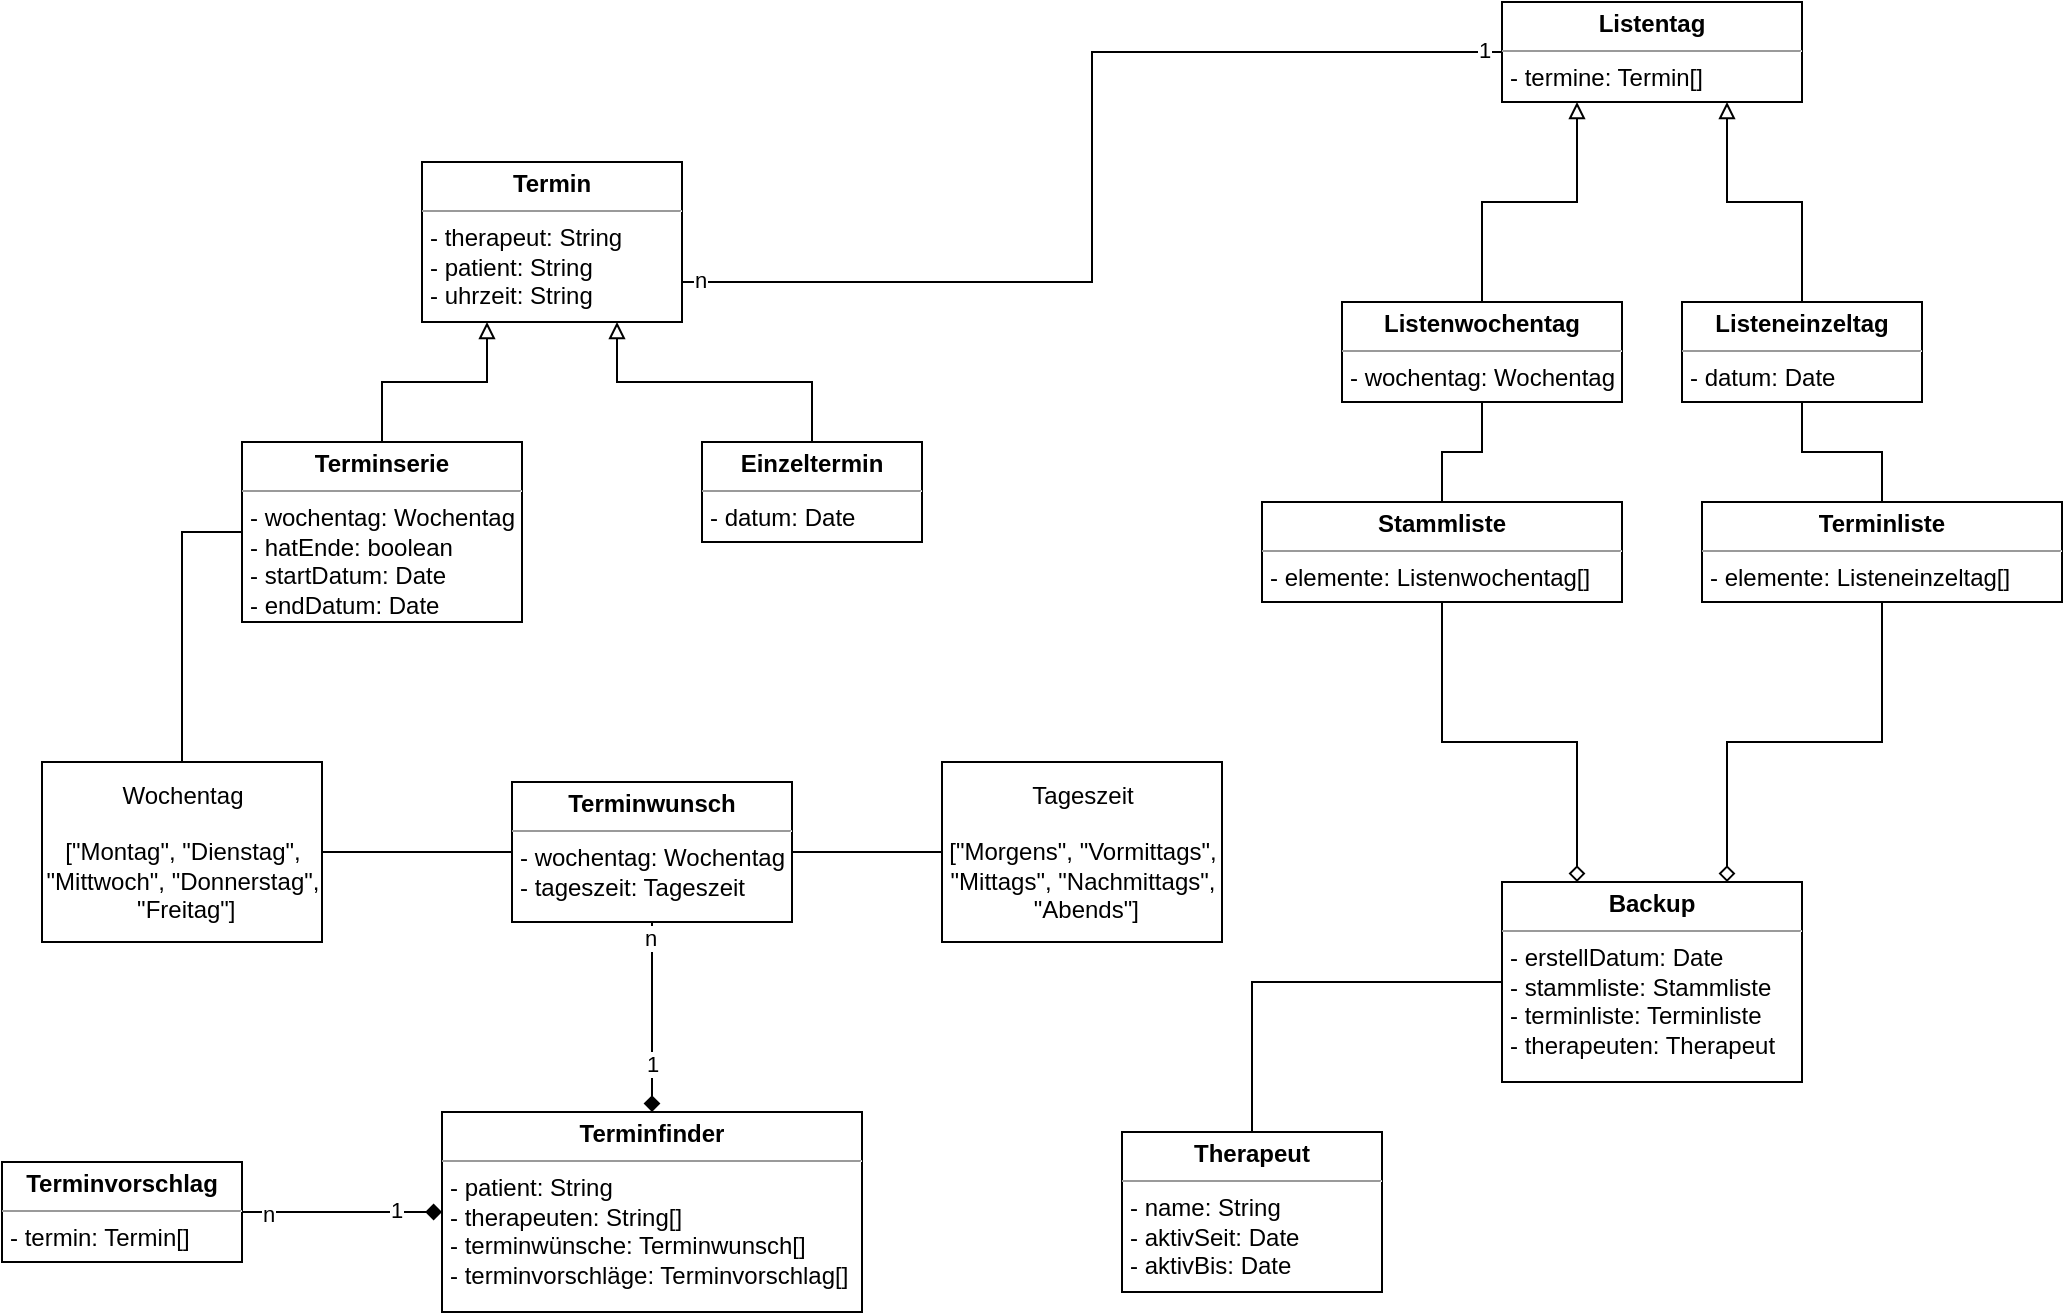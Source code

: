 <mxfile version="16.4.7" type="device"><diagram id="5_IC30oNy4ajmuIAjbog" name="Page-1"><mxGraphModel dx="1422" dy="762" grid="1" gridSize="10" guides="1" tooltips="1" connect="1" arrows="1" fold="1" page="1" pageScale="1" pageWidth="1169" pageHeight="827" math="0" shadow="0"><root><mxCell id="0"/><mxCell id="1" parent="0"/><mxCell id="iJ35UKWqu97u2thRW8kP-34" style="edgeStyle=orthogonalEdgeStyle;rounded=0;orthogonalLoop=1;jettySize=auto;html=1;exitX=1;exitY=0.5;exitDx=0;exitDy=0;entryX=0;entryY=0.5;entryDx=0;entryDy=0;endArrow=none;endFill=0;" parent="1" source="iJ35UKWqu97u2thRW8kP-9" target="iJ35UKWqu97u2thRW8kP-33" edge="1"><mxGeometry relative="1" as="geometry"/></mxCell><mxCell id="iJ35UKWqu97u2thRW8kP-9" value="Wochentag&lt;br&gt;&lt;br&gt;[&quot;Montag&quot;, &quot;Dienstag&quot;, &lt;br&gt;&quot;Mittwoch&quot;, &quot;Donnerstag&quot;,&lt;br&gt;&amp;nbsp;&quot;Freitag&quot;]" style="html=1;align=center;verticalAlign=middle;rounded=0;absoluteArcSize=1;arcSize=10;dashed=0;" parent="1" vertex="1"><mxGeometry x="30" y="470" width="140" height="90" as="geometry"/></mxCell><mxCell id="iJ35UKWqu97u2thRW8kP-30" style="edgeStyle=orthogonalEdgeStyle;rounded=0;orthogonalLoop=1;jettySize=auto;html=1;exitX=0.25;exitY=1;exitDx=0;exitDy=0;entryX=0.5;entryY=0;entryDx=0;entryDy=0;endArrow=none;endFill=0;startArrow=block;startFill=0;" parent="1" source="iJ35UKWqu97u2thRW8kP-11" target="iJ35UKWqu97u2thRW8kP-27" edge="1"><mxGeometry relative="1" as="geometry"/></mxCell><mxCell id="iJ35UKWqu97u2thRW8kP-31" style="edgeStyle=orthogonalEdgeStyle;rounded=0;orthogonalLoop=1;jettySize=auto;html=1;exitX=0.75;exitY=1;exitDx=0;exitDy=0;entryX=0.5;entryY=0;entryDx=0;entryDy=0;endArrow=none;endFill=0;startArrow=block;startFill=0;" parent="1" source="iJ35UKWqu97u2thRW8kP-11" target="iJ35UKWqu97u2thRW8kP-26" edge="1"><mxGeometry relative="1" as="geometry"/></mxCell><mxCell id="iJ35UKWqu97u2thRW8kP-57" style="edgeStyle=orthogonalEdgeStyle;rounded=0;orthogonalLoop=1;jettySize=auto;html=1;exitX=1;exitY=0.75;exitDx=0;exitDy=0;startArrow=none;startFill=0;endArrow=none;endFill=0;entryX=0;entryY=0.5;entryDx=0;entryDy=0;" parent="1" source="iJ35UKWqu97u2thRW8kP-11" target="iJ35UKWqu97u2thRW8kP-45" edge="1"><mxGeometry relative="1" as="geometry"><mxPoint x="570" y="190" as="targetPoint"/></mxGeometry></mxCell><mxCell id="iJ35UKWqu97u2thRW8kP-58" value="1" style="edgeLabel;html=1;align=center;verticalAlign=middle;resizable=0;points=[];" parent="iJ35UKWqu97u2thRW8kP-57" vertex="1" connectable="0"><mxGeometry x="0.964" y="1" relative="1" as="geometry"><mxPoint as="offset"/></mxGeometry></mxCell><mxCell id="iJ35UKWqu97u2thRW8kP-59" value="n" style="edgeLabel;html=1;align=center;verticalAlign=middle;resizable=0;points=[];" parent="iJ35UKWqu97u2thRW8kP-57" vertex="1" connectable="0"><mxGeometry x="-0.968" y="1" relative="1" as="geometry"><mxPoint as="offset"/></mxGeometry></mxCell><mxCell id="iJ35UKWqu97u2thRW8kP-11" value="&lt;p style=&quot;margin: 0px ; margin-top: 4px ; text-align: center&quot;&gt;&lt;b&gt;Termin&lt;/b&gt;&lt;/p&gt;&lt;hr size=&quot;1&quot;&gt;&lt;p style=&quot;margin: 0px ; margin-left: 4px&quot;&gt;- therapeut: String&lt;/p&gt;&lt;p style=&quot;margin: 0px ; margin-left: 4px&quot;&gt;- patient: String&lt;/p&gt;&lt;p style=&quot;margin: 0px ; margin-left: 4px&quot;&gt;- uhrzeit: String&lt;/p&gt;&lt;p style=&quot;margin: 0px ; margin-left: 4px&quot;&gt;&lt;br&gt;&lt;/p&gt;" style="verticalAlign=top;align=left;overflow=fill;fontSize=12;fontFamily=Helvetica;html=1;" parent="1" vertex="1"><mxGeometry x="220" y="170" width="130" height="80" as="geometry"/></mxCell><mxCell id="iJ35UKWqu97u2thRW8kP-13" value="&lt;p style=&quot;margin: 0px ; margin-top: 4px ; text-align: center&quot;&gt;&lt;b&gt;Therapeut&lt;/b&gt;&lt;/p&gt;&lt;hr size=&quot;1&quot;&gt;&lt;p style=&quot;margin: 0px ; margin-left: 4px&quot;&gt;- name: String&lt;/p&gt;&lt;p style=&quot;margin: 0px ; margin-left: 4px&quot;&gt;- aktivSeit: Date&lt;/p&gt;&lt;p style=&quot;margin: 0px ; margin-left: 4px&quot;&gt;- aktivBis: Date&lt;/p&gt;&lt;p style=&quot;margin: 0px ; margin-left: 4px&quot;&gt;&lt;br&gt;&lt;/p&gt;" style="verticalAlign=top;align=left;overflow=fill;fontSize=12;fontFamily=Helvetica;html=1;" parent="1" vertex="1"><mxGeometry x="570" y="655" width="130" height="80" as="geometry"/></mxCell><mxCell id="iJ35UKWqu97u2thRW8kP-26" value="&lt;p style=&quot;margin: 0px ; margin-top: 4px ; text-align: center&quot;&gt;&lt;b&gt;Einzeltermin&lt;/b&gt;&lt;/p&gt;&lt;hr size=&quot;1&quot;&gt;&lt;p style=&quot;margin: 0px ; margin-left: 4px&quot;&gt;&lt;span&gt;- datum: Date&lt;/span&gt;&lt;br&gt;&lt;/p&gt;&lt;p style=&quot;margin: 0px ; margin-left: 4px&quot;&gt;&lt;br&gt;&lt;/p&gt;" style="verticalAlign=top;align=left;overflow=fill;fontSize=12;fontFamily=Helvetica;html=1;" parent="1" vertex="1"><mxGeometry x="360" y="310" width="110" height="50" as="geometry"/></mxCell><mxCell id="iJ35UKWqu97u2thRW8kP-32" style="edgeStyle=orthogonalEdgeStyle;rounded=0;orthogonalLoop=1;jettySize=auto;html=1;exitX=0;exitY=0.5;exitDx=0;exitDy=0;entryX=0.5;entryY=0;entryDx=0;entryDy=0;endArrow=none;endFill=0;" parent="1" source="iJ35UKWqu97u2thRW8kP-27" target="iJ35UKWqu97u2thRW8kP-9" edge="1"><mxGeometry relative="1" as="geometry"/></mxCell><mxCell id="iJ35UKWqu97u2thRW8kP-27" value="&lt;p style=&quot;margin: 0px ; margin-top: 4px ; text-align: center&quot;&gt;&lt;b&gt;Terminserie&lt;/b&gt;&lt;/p&gt;&lt;hr size=&quot;1&quot;&gt;&lt;p style=&quot;margin: 0px ; margin-left: 4px&quot;&gt;&lt;span&gt;- wochentag: Wochentag&lt;/span&gt;&lt;br&gt;&lt;/p&gt;&lt;p style=&quot;margin: 0px ; margin-left: 4px&quot;&gt;&lt;span&gt;- hatEnde: boolean&lt;/span&gt;&lt;/p&gt;&lt;p style=&quot;margin: 0px ; margin-left: 4px&quot;&gt;&lt;span&gt;- startDatum: Date&lt;/span&gt;&lt;/p&gt;&lt;p style=&quot;margin: 0px ; margin-left: 4px&quot;&gt;&lt;span&gt;- endDatum: Date&lt;/span&gt;&lt;/p&gt;&lt;p style=&quot;margin: 0px ; margin-left: 4px&quot;&gt;&lt;br&gt;&lt;/p&gt;" style="verticalAlign=top;align=left;overflow=fill;fontSize=12;fontFamily=Helvetica;html=1;" parent="1" vertex="1"><mxGeometry x="130" y="310" width="140" height="90" as="geometry"/></mxCell><mxCell id="iJ35UKWqu97u2thRW8kP-36" style="edgeStyle=orthogonalEdgeStyle;rounded=0;orthogonalLoop=1;jettySize=auto;html=1;exitX=1;exitY=0.5;exitDx=0;exitDy=0;entryX=0;entryY=0.5;entryDx=0;entryDy=0;startArrow=none;startFill=0;endArrow=none;endFill=0;" parent="1" source="iJ35UKWqu97u2thRW8kP-33" target="iJ35UKWqu97u2thRW8kP-35" edge="1"><mxGeometry relative="1" as="geometry"/></mxCell><mxCell id="iJ35UKWqu97u2thRW8kP-42" style="edgeStyle=orthogonalEdgeStyle;rounded=0;orthogonalLoop=1;jettySize=auto;html=1;exitX=0.5;exitY=1;exitDx=0;exitDy=0;entryX=0.5;entryY=0;entryDx=0;entryDy=0;startArrow=none;startFill=0;endArrow=diamond;endFill=1;" parent="1" source="iJ35UKWqu97u2thRW8kP-33" target="iJ35UKWqu97u2thRW8kP-37" edge="1"><mxGeometry relative="1" as="geometry"/></mxCell><mxCell id="iJ35UKWqu97u2thRW8kP-43" value="1" style="edgeLabel;html=1;align=center;verticalAlign=middle;resizable=0;points=[];" parent="iJ35UKWqu97u2thRW8kP-42" vertex="1" connectable="0"><mxGeometry x="0.839" relative="1" as="geometry"><mxPoint y="-17" as="offset"/></mxGeometry></mxCell><mxCell id="iJ35UKWqu97u2thRW8kP-44" value="n" style="edgeLabel;html=1;align=center;verticalAlign=middle;resizable=0;points=[];" parent="iJ35UKWqu97u2thRW8kP-42" vertex="1" connectable="0"><mxGeometry x="-0.839" y="-1" relative="1" as="geometry"><mxPoint as="offset"/></mxGeometry></mxCell><mxCell id="iJ35UKWqu97u2thRW8kP-33" value="&lt;p style=&quot;margin: 0px ; margin-top: 4px ; text-align: center&quot;&gt;&lt;b&gt;Terminwunsch&lt;/b&gt;&lt;/p&gt;&lt;hr size=&quot;1&quot;&gt;&lt;p style=&quot;margin: 0px ; margin-left: 4px&quot;&gt;&lt;span&gt;- wochentag: Wochentag&lt;/span&gt;&lt;br&gt;&lt;/p&gt;&lt;p style=&quot;margin: 0px ; margin-left: 4px&quot;&gt;&lt;span&gt;- tageszeit: Tageszeit&lt;/span&gt;&lt;/p&gt;&lt;p style=&quot;margin: 0px ; margin-left: 4px&quot;&gt;&lt;br&gt;&lt;/p&gt;" style="verticalAlign=top;align=left;overflow=fill;fontSize=12;fontFamily=Helvetica;html=1;" parent="1" vertex="1"><mxGeometry x="265" y="480" width="140" height="70" as="geometry"/></mxCell><mxCell id="iJ35UKWqu97u2thRW8kP-35" value="Tageszeit&lt;br&gt;&lt;br&gt;[&quot;Morgens&quot;, &quot;Vormittags&quot;, &lt;br&gt;&quot;Mittags&quot;, &quot;Nachmittags&quot;,&lt;br&gt;&amp;nbsp;&quot;Abends&quot;]" style="html=1;align=center;verticalAlign=middle;rounded=0;absoluteArcSize=1;arcSize=10;dashed=0;" parent="1" vertex="1"><mxGeometry x="480" y="470" width="140" height="90" as="geometry"/></mxCell><mxCell id="iJ35UKWqu97u2thRW8kP-37" value="&lt;p style=&quot;margin: 0px ; margin-top: 4px ; text-align: center&quot;&gt;&lt;b&gt;Terminfinder&lt;/b&gt;&lt;/p&gt;&lt;hr size=&quot;1&quot;&gt;&lt;p style=&quot;margin: 0px ; margin-left: 4px&quot;&gt;&lt;span&gt;- patient: String&lt;/span&gt;&lt;/p&gt;&lt;p style=&quot;margin: 0px ; margin-left: 4px&quot;&gt;&lt;span&gt;- therapeuten: String[]&lt;/span&gt;&lt;/p&gt;&lt;p style=&quot;margin: 0px ; margin-left: 4px&quot;&gt;&lt;span&gt;- terminwünsche: Terminwunsch[]&lt;/span&gt;&lt;/p&gt;&lt;p style=&quot;margin: 0px ; margin-left: 4px&quot;&gt;&lt;span&gt;- terminvorschläge: Terminvorschlag[]&lt;/span&gt;&lt;/p&gt;&lt;p style=&quot;margin: 0px ; margin-left: 4px&quot;&gt;&lt;br&gt;&lt;/p&gt;" style="verticalAlign=top;align=left;overflow=fill;fontSize=12;fontFamily=Helvetica;html=1;" parent="1" vertex="1"><mxGeometry x="230" y="645" width="210" height="100" as="geometry"/></mxCell><mxCell id="iJ35UKWqu97u2thRW8kP-39" style="edgeStyle=orthogonalEdgeStyle;rounded=0;orthogonalLoop=1;jettySize=auto;html=1;exitX=1;exitY=0.5;exitDx=0;exitDy=0;entryX=0;entryY=0.5;entryDx=0;entryDy=0;startArrow=none;startFill=0;endArrow=diamond;endFill=1;" parent="1" source="iJ35UKWqu97u2thRW8kP-38" target="iJ35UKWqu97u2thRW8kP-37" edge="1"><mxGeometry relative="1" as="geometry"/></mxCell><mxCell id="iJ35UKWqu97u2thRW8kP-40" value="1" style="edgeLabel;html=1;align=center;verticalAlign=middle;resizable=0;points=[];" parent="iJ35UKWqu97u2thRW8kP-39" vertex="1" connectable="0"><mxGeometry x="0.8" y="1" relative="1" as="geometry"><mxPoint x="-13" as="offset"/></mxGeometry></mxCell><mxCell id="iJ35UKWqu97u2thRW8kP-41" value="n" style="edgeLabel;html=1;align=center;verticalAlign=middle;resizable=0;points=[];" parent="iJ35UKWqu97u2thRW8kP-39" vertex="1" connectable="0"><mxGeometry x="-0.783" y="-1" relative="1" as="geometry"><mxPoint x="2" as="offset"/></mxGeometry></mxCell><mxCell id="iJ35UKWqu97u2thRW8kP-38" value="&lt;p style=&quot;margin: 0px ; margin-top: 4px ; text-align: center&quot;&gt;&lt;b&gt;Terminvorschlag&lt;/b&gt;&lt;/p&gt;&lt;hr size=&quot;1&quot;&gt;&lt;p style=&quot;margin: 0px ; margin-left: 4px&quot;&gt;&lt;span&gt;- termin: Termin[]&lt;/span&gt;&lt;/p&gt;&lt;p style=&quot;margin: 0px ; margin-left: 4px&quot;&gt;&lt;br&gt;&lt;/p&gt;" style="verticalAlign=top;align=left;overflow=fill;fontSize=12;fontFamily=Helvetica;html=1;" parent="1" vertex="1"><mxGeometry x="10" y="670" width="120" height="50" as="geometry"/></mxCell><mxCell id="iJ35UKWqu97u2thRW8kP-49" style="edgeStyle=orthogonalEdgeStyle;rounded=0;orthogonalLoop=1;jettySize=auto;html=1;exitX=0.75;exitY=1;exitDx=0;exitDy=0;entryX=0.5;entryY=0;entryDx=0;entryDy=0;startArrow=block;startFill=0;endArrow=none;endFill=0;" parent="1" source="iJ35UKWqu97u2thRW8kP-45" target="iJ35UKWqu97u2thRW8kP-47" edge="1"><mxGeometry relative="1" as="geometry"/></mxCell><mxCell id="iJ35UKWqu97u2thRW8kP-50" style="edgeStyle=orthogonalEdgeStyle;rounded=0;orthogonalLoop=1;jettySize=auto;html=1;exitX=0.25;exitY=1;exitDx=0;exitDy=0;entryX=0.5;entryY=0;entryDx=0;entryDy=0;startArrow=block;startFill=0;endArrow=none;endFill=0;" parent="1" source="iJ35UKWqu97u2thRW8kP-45" target="iJ35UKWqu97u2thRW8kP-46" edge="1"><mxGeometry relative="1" as="geometry"/></mxCell><mxCell id="iJ35UKWqu97u2thRW8kP-45" value="&lt;p style=&quot;margin: 0px ; margin-top: 4px ; text-align: center&quot;&gt;&lt;b&gt;Listentag&lt;/b&gt;&lt;/p&gt;&lt;hr size=&quot;1&quot;&gt;&lt;p style=&quot;margin: 0px ; margin-left: 4px&quot;&gt;&lt;span&gt;- termine: Termin[]&lt;/span&gt;&lt;/p&gt;&lt;p style=&quot;margin: 0px ; margin-left: 4px&quot;&gt;&lt;br&gt;&lt;/p&gt;" style="verticalAlign=top;align=left;overflow=fill;fontSize=12;fontFamily=Helvetica;html=1;" parent="1" vertex="1"><mxGeometry x="760" y="90" width="150" height="50" as="geometry"/></mxCell><mxCell id="iJ35UKWqu97u2thRW8kP-55" style="edgeStyle=orthogonalEdgeStyle;rounded=0;orthogonalLoop=1;jettySize=auto;html=1;exitX=0.5;exitY=1;exitDx=0;exitDy=0;entryX=0.5;entryY=0;entryDx=0;entryDy=0;startArrow=none;startFill=0;endArrow=none;endFill=0;" parent="1" source="iJ35UKWqu97u2thRW8kP-46" target="iJ35UKWqu97u2thRW8kP-51" edge="1"><mxGeometry relative="1" as="geometry"/></mxCell><mxCell id="iJ35UKWqu97u2thRW8kP-46" value="&lt;p style=&quot;margin: 0px ; margin-top: 4px ; text-align: center&quot;&gt;&lt;b&gt;Listenwochentag&lt;/b&gt;&lt;/p&gt;&lt;hr size=&quot;1&quot;&gt;&lt;p style=&quot;margin: 0px ; margin-left: 4px&quot;&gt;&lt;span&gt;- wochentag: Wochentag&lt;/span&gt;&lt;/p&gt;&lt;p style=&quot;margin: 0px ; margin-left: 4px&quot;&gt;&lt;br&gt;&lt;/p&gt;" style="verticalAlign=top;align=left;overflow=fill;fontSize=12;fontFamily=Helvetica;html=1;" parent="1" vertex="1"><mxGeometry x="680" y="240" width="140" height="50" as="geometry"/></mxCell><mxCell id="iJ35UKWqu97u2thRW8kP-47" value="&lt;p style=&quot;margin: 0px ; margin-top: 4px ; text-align: center&quot;&gt;&lt;b&gt;Listeneinzeltag&lt;/b&gt;&lt;/p&gt;&lt;hr size=&quot;1&quot;&gt;&lt;p style=&quot;margin: 0px ; margin-left: 4px&quot;&gt;&lt;span&gt;- datum: Date&lt;/span&gt;&lt;/p&gt;&lt;p style=&quot;margin: 0px ; margin-left: 4px&quot;&gt;&lt;br&gt;&lt;/p&gt;" style="verticalAlign=top;align=left;overflow=fill;fontSize=12;fontFamily=Helvetica;html=1;" parent="1" vertex="1"><mxGeometry x="850" y="240" width="120" height="50" as="geometry"/></mxCell><mxCell id="iJ35UKWqu97u2thRW8kP-62" style="edgeStyle=orthogonalEdgeStyle;rounded=0;orthogonalLoop=1;jettySize=auto;html=1;exitX=0.5;exitY=1;exitDx=0;exitDy=0;entryX=0.25;entryY=0;entryDx=0;entryDy=0;startArrow=none;startFill=0;endArrow=diamond;endFill=0;" parent="1" source="iJ35UKWqu97u2thRW8kP-51" target="iJ35UKWqu97u2thRW8kP-60" edge="1"><mxGeometry relative="1" as="geometry"/></mxCell><mxCell id="iJ35UKWqu97u2thRW8kP-51" value="&lt;p style=&quot;margin: 0px ; margin-top: 4px ; text-align: center&quot;&gt;&lt;b&gt;Stammliste&lt;/b&gt;&lt;/p&gt;&lt;hr size=&quot;1&quot;&gt;&lt;p style=&quot;margin: 0px ; margin-left: 4px&quot;&gt;&lt;span&gt;- elemente: Listenwochentag[]&lt;/span&gt;&lt;/p&gt;&lt;p style=&quot;margin: 0px ; margin-left: 4px&quot;&gt;&lt;br&gt;&lt;/p&gt;" style="verticalAlign=top;align=left;overflow=fill;fontSize=12;fontFamily=Helvetica;html=1;" parent="1" vertex="1"><mxGeometry x="640" y="340" width="180" height="50" as="geometry"/></mxCell><mxCell id="iJ35UKWqu97u2thRW8kP-54" style="edgeStyle=orthogonalEdgeStyle;rounded=0;orthogonalLoop=1;jettySize=auto;html=1;exitX=0.5;exitY=0;exitDx=0;exitDy=0;entryX=0.5;entryY=1;entryDx=0;entryDy=0;startArrow=none;startFill=0;endArrow=none;endFill=0;" parent="1" source="iJ35UKWqu97u2thRW8kP-53" target="iJ35UKWqu97u2thRW8kP-47" edge="1"><mxGeometry relative="1" as="geometry"/></mxCell><mxCell id="iJ35UKWqu97u2thRW8kP-61" style="edgeStyle=orthogonalEdgeStyle;rounded=0;orthogonalLoop=1;jettySize=auto;html=1;exitX=0.5;exitY=1;exitDx=0;exitDy=0;entryX=0.75;entryY=0;entryDx=0;entryDy=0;startArrow=none;startFill=0;endArrow=diamond;endFill=0;" parent="1" source="iJ35UKWqu97u2thRW8kP-53" target="iJ35UKWqu97u2thRW8kP-60" edge="1"><mxGeometry relative="1" as="geometry"/></mxCell><mxCell id="iJ35UKWqu97u2thRW8kP-53" value="&lt;p style=&quot;margin: 0px ; margin-top: 4px ; text-align: center&quot;&gt;&lt;b&gt;Terminliste&lt;/b&gt;&lt;/p&gt;&lt;hr size=&quot;1&quot;&gt;&lt;p style=&quot;margin: 0px ; margin-left: 4px&quot;&gt;&lt;span&gt;- elemente: Listeneinzeltag[]&lt;/span&gt;&lt;/p&gt;&lt;p style=&quot;margin: 0px ; margin-left: 4px&quot;&gt;&lt;br&gt;&lt;/p&gt;" style="verticalAlign=top;align=left;overflow=fill;fontSize=12;fontFamily=Helvetica;html=1;" parent="1" vertex="1"><mxGeometry x="860" y="340" width="180" height="50" as="geometry"/></mxCell><mxCell id="bOT6CoGPQ8Ji-3mUou8c-1" style="edgeStyle=orthogonalEdgeStyle;rounded=0;orthogonalLoop=1;jettySize=auto;html=1;exitX=0;exitY=0.5;exitDx=0;exitDy=0;entryX=0.5;entryY=0;entryDx=0;entryDy=0;endArrow=none;endFill=0;" edge="1" parent="1" source="iJ35UKWqu97u2thRW8kP-60" target="iJ35UKWqu97u2thRW8kP-13"><mxGeometry relative="1" as="geometry"/></mxCell><mxCell id="iJ35UKWqu97u2thRW8kP-60" value="&lt;p style=&quot;margin: 0px ; margin-top: 4px ; text-align: center&quot;&gt;&lt;b&gt;Backup&lt;/b&gt;&lt;/p&gt;&lt;hr size=&quot;1&quot;&gt;&lt;p style=&quot;margin: 0px ; margin-left: 4px&quot;&gt;&lt;span&gt;- erstellDatum: Date&lt;/span&gt;&lt;br&gt;&lt;/p&gt;&lt;p style=&quot;margin: 0px ; margin-left: 4px&quot;&gt;&lt;span&gt;- stammliste: Stammliste&lt;/span&gt;&lt;/p&gt;&lt;p style=&quot;margin: 0px ; margin-left: 4px&quot;&gt;&lt;span&gt;- terminliste: Terminliste&lt;/span&gt;&lt;/p&gt;&lt;p style=&quot;margin: 0px ; margin-left: 4px&quot;&gt;&lt;span&gt;- therapeuten: Therapeut&lt;/span&gt;&lt;/p&gt;&lt;p style=&quot;margin: 0px ; margin-left: 4px&quot;&gt;&lt;br&gt;&lt;/p&gt;" style="verticalAlign=top;align=left;overflow=fill;fontSize=12;fontFamily=Helvetica;html=1;" parent="1" vertex="1"><mxGeometry x="760" y="530" width="150" height="100" as="geometry"/></mxCell></root></mxGraphModel></diagram></mxfile>